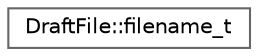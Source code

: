 digraph "Иерархия классов. Графический вид."
{
 // INTERACTIVE_SVG=YES
 // LATEX_PDF_SIZE
  bgcolor="transparent";
  edge [fontname=Helvetica,fontsize=10,labelfontname=Helvetica,labelfontsize=10];
  node [fontname=Helvetica,fontsize=10,shape=box,height=0.2,width=0.4];
  rankdir="LR";
  Node0 [id="Node000000",label="DraftFile::filename_t",height=0.2,width=0.4,color="grey40", fillcolor="white", style="filled",URL="$d4/d32/class_quasar_s_d_k_1_1_i_o_1_1_draft_file.html#d4/d11/struct_quasar_s_d_k_1_1_i_o_1_1_draft_file_1_1filename__t",tooltip=" "];
}
